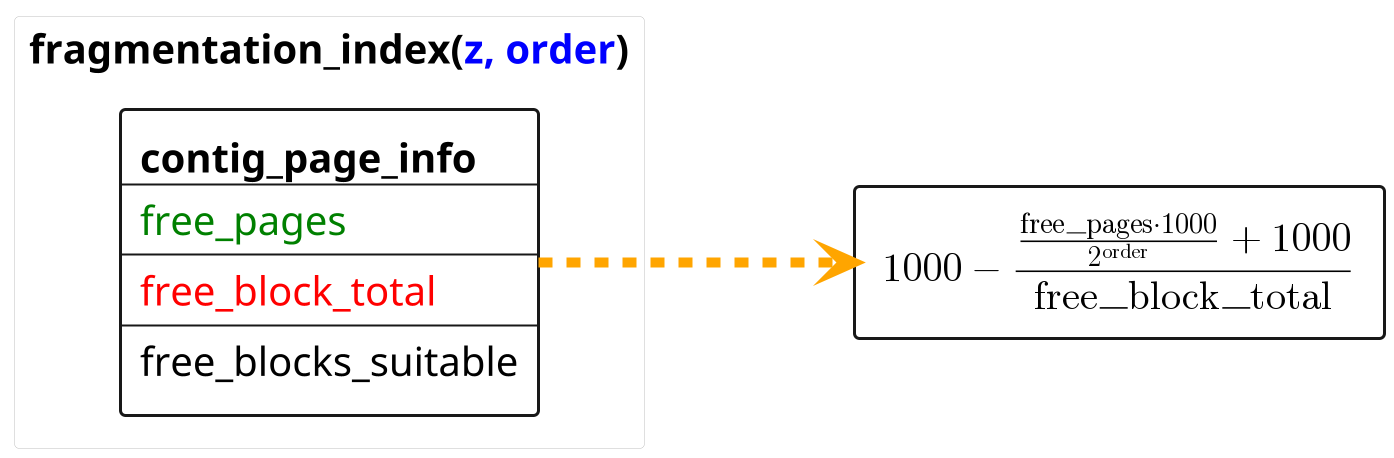 @startuml

scale 2/1
left to right direction
skinparam Component {
    FontSize 20
    BackgroundColor transparent
    BorderThickness 1.5
    Style rectangle
}

skinparam Package {
    FontSize 20
    BorderThickness 0
    BackgroundColor transparent
    Style rectangle
}

skinparam Arrow {
    Color Orange
    Thickness 5
}

package "fragmentation_index(<color:blue>z, order</color>)" {
    component c1 [
    **contig_page_info**
    ----
    <color:green>free_pages
    ----
    <color:red>free_block_total
    ----
    free_blocks_suitable
    ]
}

component c2 [
   <math>1000 - ((text{free_pages} * 1000) / 2^text{order} + 1000) / text{free_block_total}</math>
]

c1-down..>c2
@enduml
